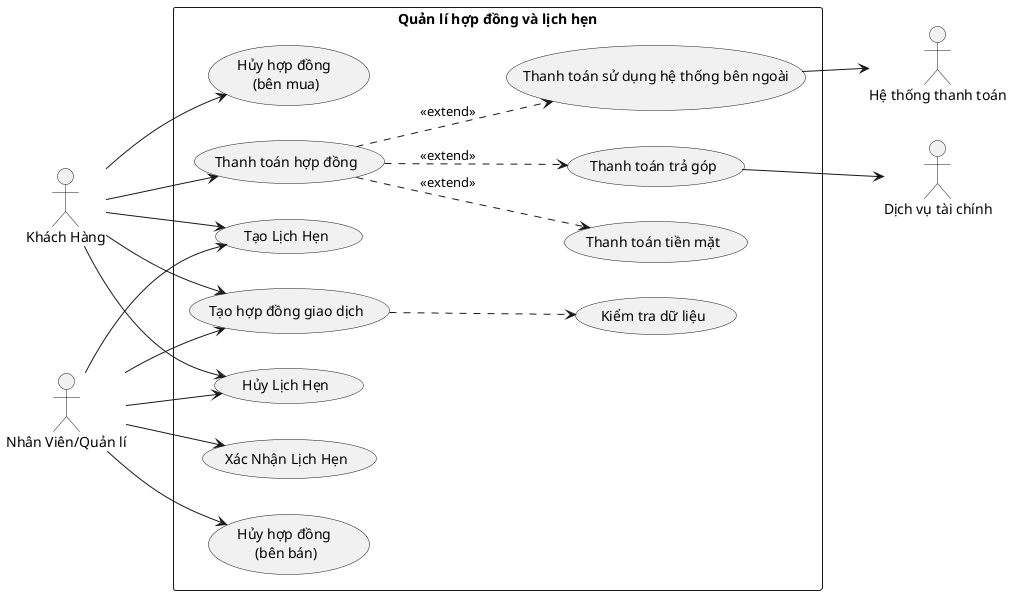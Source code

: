 @startuml
left to right direction
actor "Khách Hàng" as user
actor "Nhân Viên/Quản lí" as agent
actor "Hệ thống thanh toán" as PaymentSystem
actor "Dịch vụ tài chính" as FinacialSupportServiceUnit
rectangle "Quản lí hợp đồng và lịch hẹn" {
  usecase "Tạo Lịch Hẹn" as scheduleAppointment
  usecase "Xác Nhận Lịch Hẹn" as confirmAppointment
  usecase "Hủy Lịch Hẹn" as cancelAppointment

  usecase "Tạo hợp đồng giao dịch" as createContract
  usecase "Hủy hợp đồng \n(bên bán)" as cancelContractSeller
  usecase "Hủy hợp đồng \n(bên mua)" as cancelContractBuyer
  usecase "Thanh toán hợp đồng" as payContract
  usecase "Thanh toán tiền mặt" as byCash
  usecase "Thanh toán sử dụng hệ thống bên ngoài" as byOtherPaymentSystem
  usecase "Thanh toán trả góp" as byInstallment

  payContract ..> byCash : <<extend>>
  payContract ..> byInstallment : <<extend>>
  payContract ..> byOtherPaymentSystem : <<extend>>

  createContract ..> (Kiểm tra dữ liệu)
  

}

user --> scheduleAppointment 
user --> cancelAppointment 
user --> createContract
user --> cancelContractBuyer
user --> payContract


agent --> scheduleAppointment 
agent --> cancelAppointment 
agent --> confirmAppointment
agent --> createContract
agent --> cancelContractSeller

byOtherPaymentSystem --> PaymentSystem
byInstallment --> FinacialSupportServiceUnit


@enduml